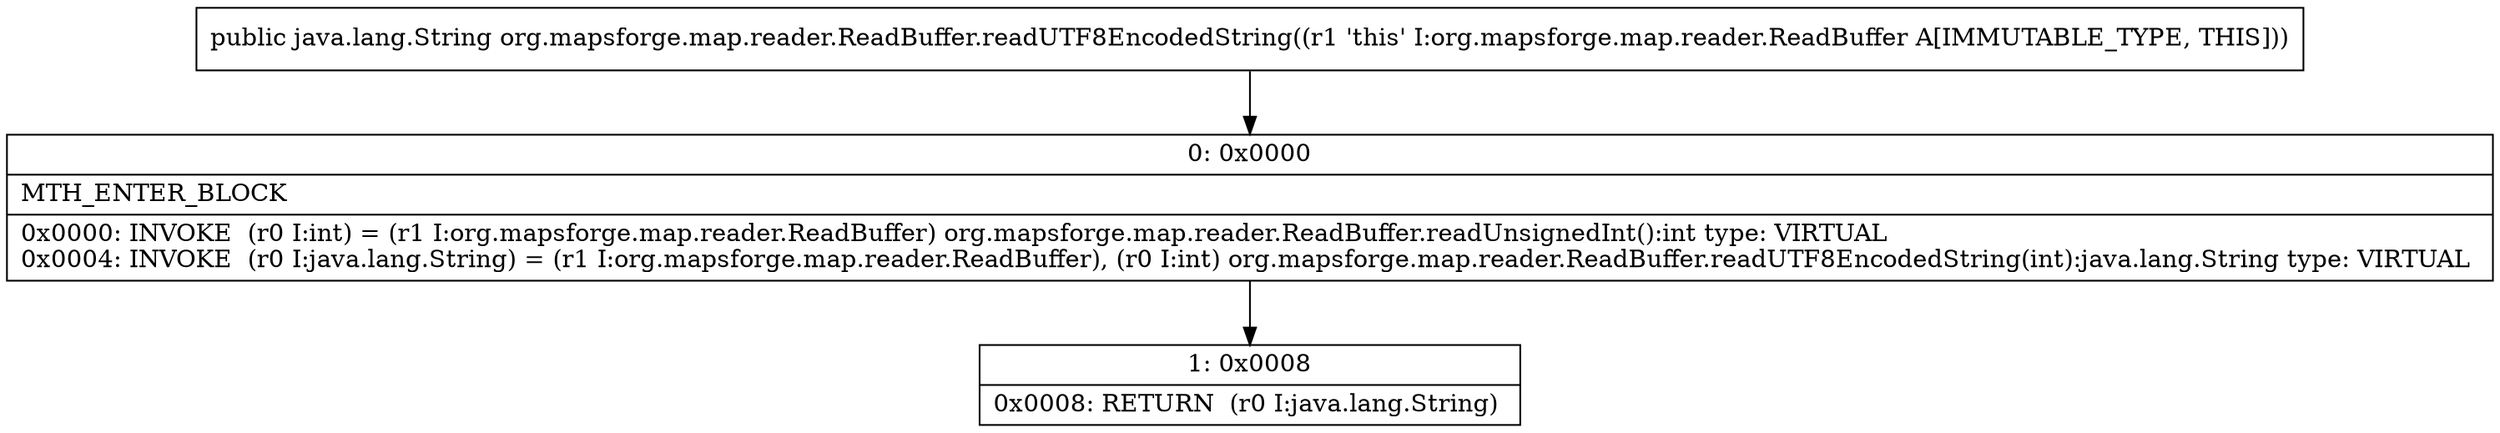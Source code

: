 digraph "CFG fororg.mapsforge.map.reader.ReadBuffer.readUTF8EncodedString()Ljava\/lang\/String;" {
Node_0 [shape=record,label="{0\:\ 0x0000|MTH_ENTER_BLOCK\l|0x0000: INVOKE  (r0 I:int) = (r1 I:org.mapsforge.map.reader.ReadBuffer) org.mapsforge.map.reader.ReadBuffer.readUnsignedInt():int type: VIRTUAL \l0x0004: INVOKE  (r0 I:java.lang.String) = (r1 I:org.mapsforge.map.reader.ReadBuffer), (r0 I:int) org.mapsforge.map.reader.ReadBuffer.readUTF8EncodedString(int):java.lang.String type: VIRTUAL \l}"];
Node_1 [shape=record,label="{1\:\ 0x0008|0x0008: RETURN  (r0 I:java.lang.String) \l}"];
MethodNode[shape=record,label="{public java.lang.String org.mapsforge.map.reader.ReadBuffer.readUTF8EncodedString((r1 'this' I:org.mapsforge.map.reader.ReadBuffer A[IMMUTABLE_TYPE, THIS])) }"];
MethodNode -> Node_0;
Node_0 -> Node_1;
}

